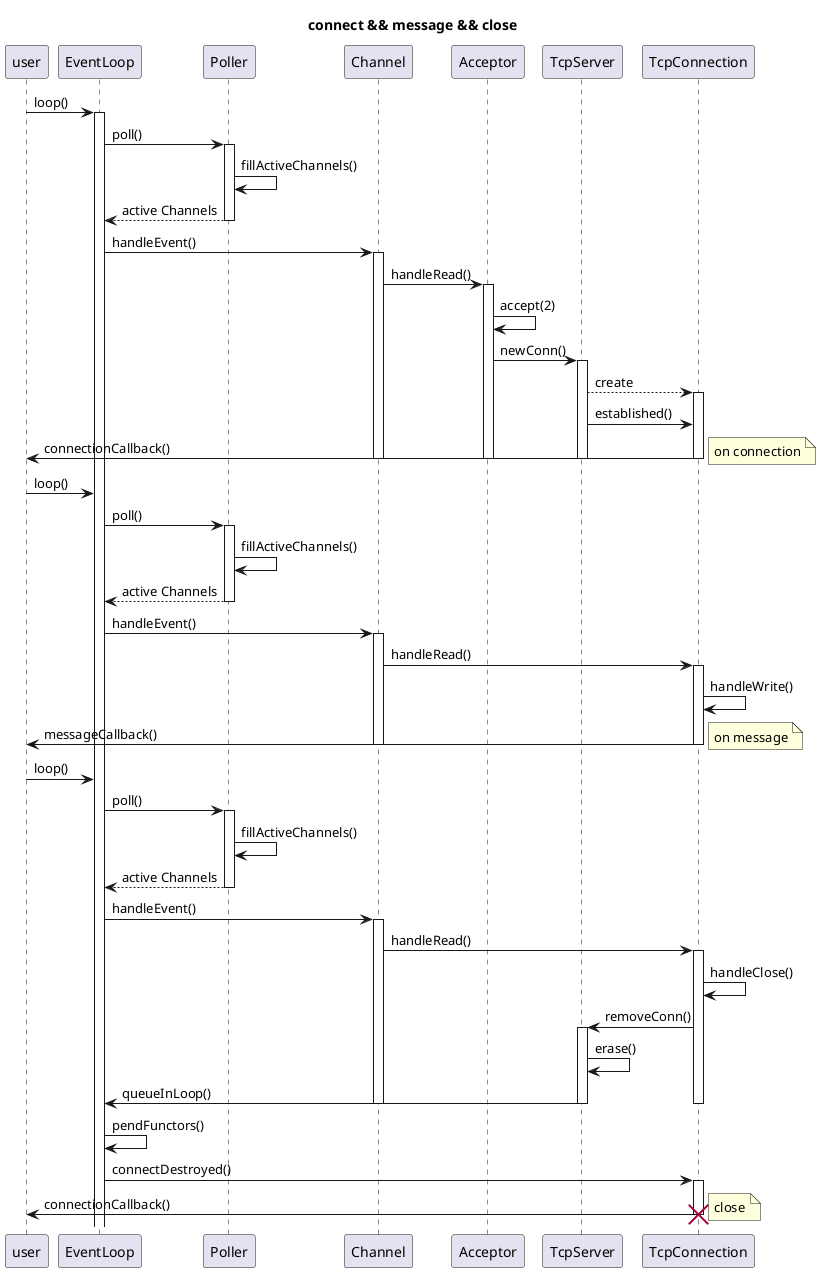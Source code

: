@startuml

title connect && message && close


user -> EventLoop : loop()
activate EventLoop

EventLoop -> Poller : poll()
activate Poller

Poller -> Poller : fillActiveChannels()
Poller --> EventLoop : active Channels
deactivate Poller

EventLoop -> Channel : handleEvent()
activate Channel

Channel -> Acceptor : handleRead()
activate Acceptor

Acceptor -> Acceptor : accept(2)
Acceptor -> TcpServer : newConn()
activate TcpServer

TcpServer --> TcpConnection : create
activate TcpConnection

TcpServer -> TcpConnection : established()
TcpConnection -> user : connectionCallback()
deactivate TcpConnection
deactivate TcpServer
deactivate Acceptor
deactivate Channel

note right : on connection

box "Message"
user -> EventLoop : loop()

EventLoop -> Poller : poll()
activate Poller

Poller -> Poller : fillActiveChannels()

Poller --> EventLoop : active Channels
deactivate Poller

EventLoop -> Channel : handleEvent()
activate Channel

Channel -> TcpConnection : handleRead()
activate TcpConnection

TcpConnection -> TcpConnection : handleWrite()
TcpConnection -> user : messageCallback()
deactivate TcpConnection
deactivate Channel

note right : on message

user -> EventLoop : loop()

EventLoop -> Poller : poll()
activate Poller

Poller -> Poller : fillActiveChannels()

Poller --> EventLoop : active Channels
deactivate Poller

EventLoop -> Channel : handleEvent()
activate Channel

Channel -> TcpConnection : handleRead()
activate TcpConnection

TcpConnection -> TcpConnection : handleClose()
TcpConnection -> TcpServer : removeConn()
activate TcpServer

TcpServer -> TcpServer : erase()
TcpServer -> EventLoop : queueInLoop()
deactivate TcpServer
deactivate TcpConnection
deactivate Channel

EventLoop -> EventLoop : pendFunctors()
EventLoop -> TcpConnection : connectDestroyed()
activate TcpConnection

TcpConnection -> user : connectionCallback()
deactivate TcpConnection
destroy TcpConnection

note right : close

@enduml
